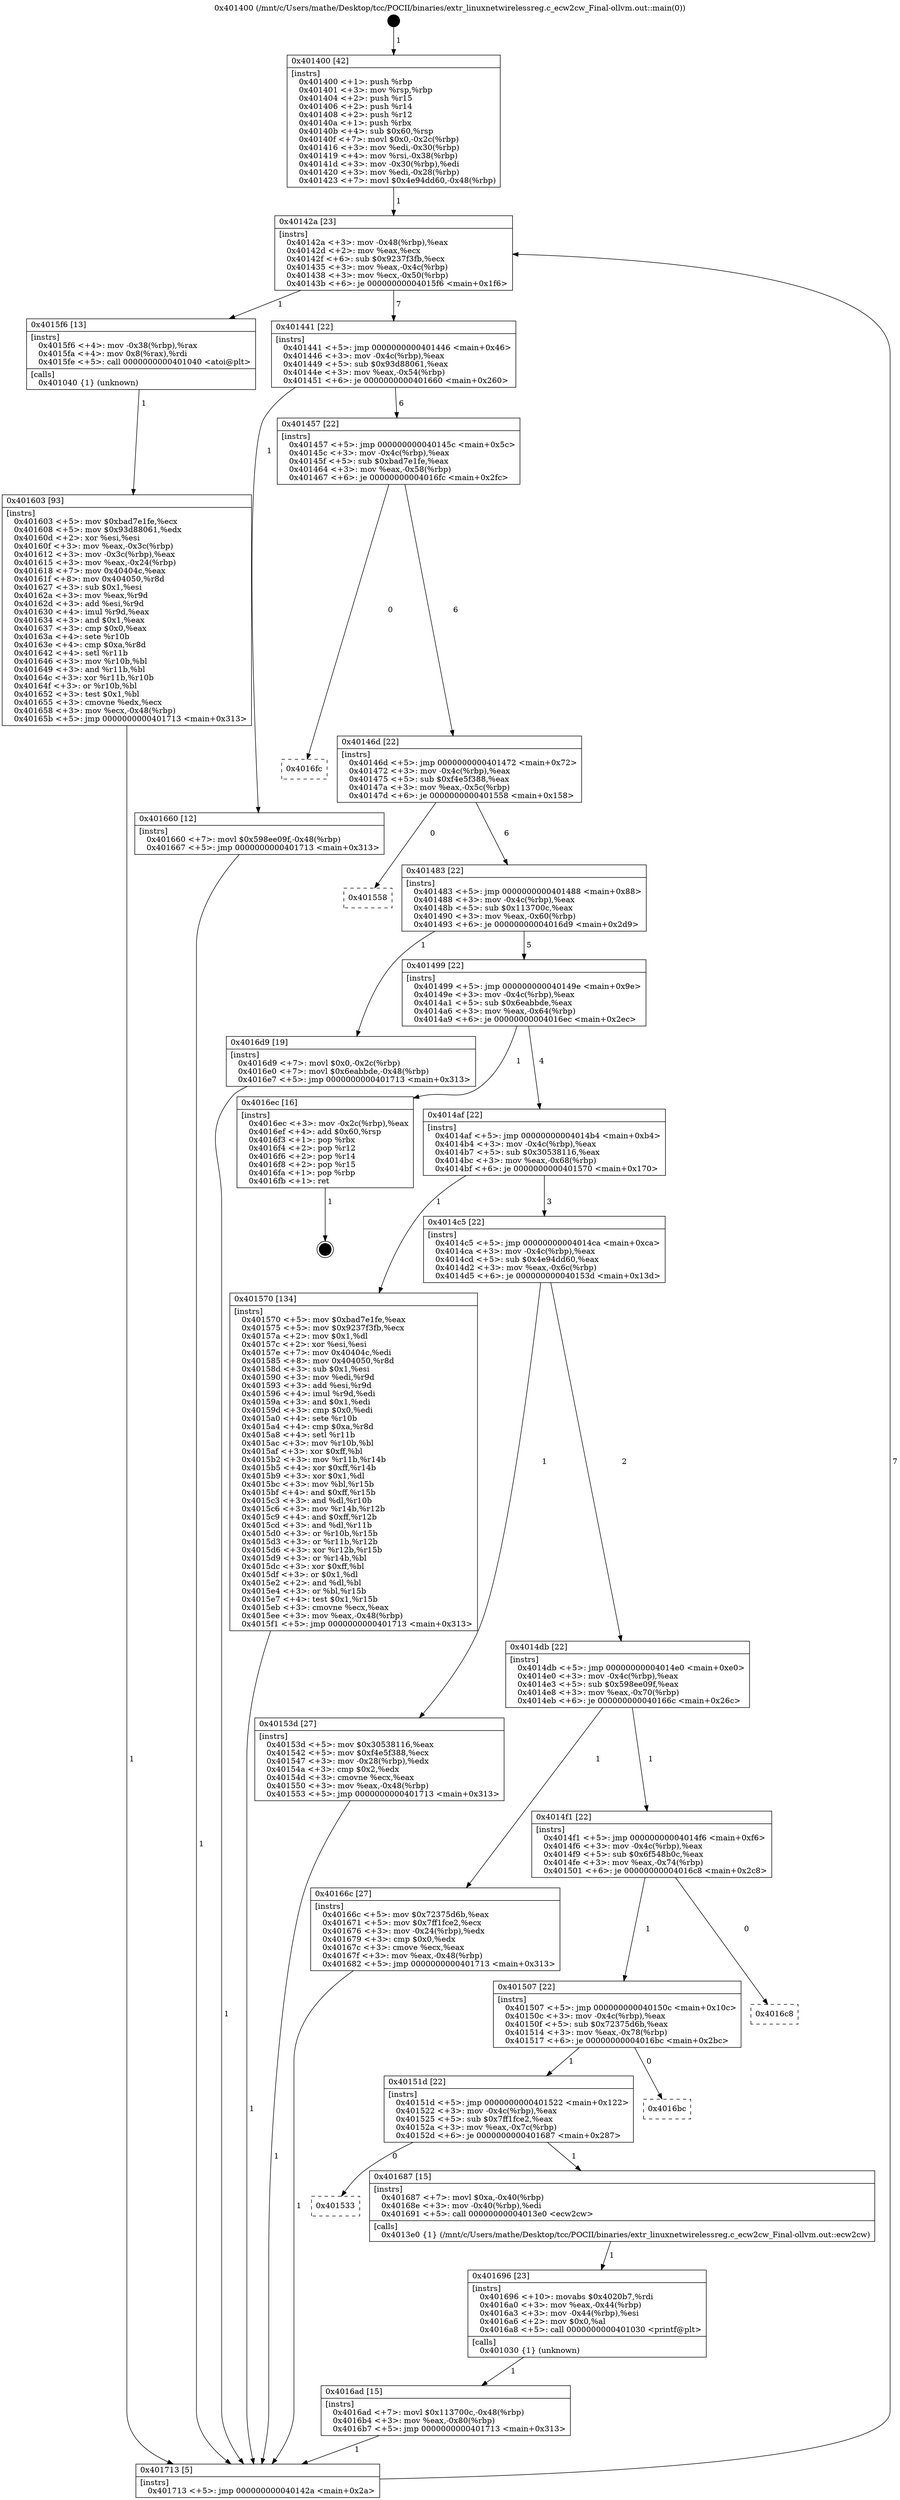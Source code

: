 digraph "0x401400" {
  label = "0x401400 (/mnt/c/Users/mathe/Desktop/tcc/POCII/binaries/extr_linuxnetwirelessreg.c_ecw2cw_Final-ollvm.out::main(0))"
  labelloc = "t"
  node[shape=record]

  Entry [label="",width=0.3,height=0.3,shape=circle,fillcolor=black,style=filled]
  "0x40142a" [label="{
     0x40142a [23]\l
     | [instrs]\l
     &nbsp;&nbsp;0x40142a \<+3\>: mov -0x48(%rbp),%eax\l
     &nbsp;&nbsp;0x40142d \<+2\>: mov %eax,%ecx\l
     &nbsp;&nbsp;0x40142f \<+6\>: sub $0x9237f3fb,%ecx\l
     &nbsp;&nbsp;0x401435 \<+3\>: mov %eax,-0x4c(%rbp)\l
     &nbsp;&nbsp;0x401438 \<+3\>: mov %ecx,-0x50(%rbp)\l
     &nbsp;&nbsp;0x40143b \<+6\>: je 00000000004015f6 \<main+0x1f6\>\l
  }"]
  "0x4015f6" [label="{
     0x4015f6 [13]\l
     | [instrs]\l
     &nbsp;&nbsp;0x4015f6 \<+4\>: mov -0x38(%rbp),%rax\l
     &nbsp;&nbsp;0x4015fa \<+4\>: mov 0x8(%rax),%rdi\l
     &nbsp;&nbsp;0x4015fe \<+5\>: call 0000000000401040 \<atoi@plt\>\l
     | [calls]\l
     &nbsp;&nbsp;0x401040 \{1\} (unknown)\l
  }"]
  "0x401441" [label="{
     0x401441 [22]\l
     | [instrs]\l
     &nbsp;&nbsp;0x401441 \<+5\>: jmp 0000000000401446 \<main+0x46\>\l
     &nbsp;&nbsp;0x401446 \<+3\>: mov -0x4c(%rbp),%eax\l
     &nbsp;&nbsp;0x401449 \<+5\>: sub $0x93d88061,%eax\l
     &nbsp;&nbsp;0x40144e \<+3\>: mov %eax,-0x54(%rbp)\l
     &nbsp;&nbsp;0x401451 \<+6\>: je 0000000000401660 \<main+0x260\>\l
  }"]
  Exit [label="",width=0.3,height=0.3,shape=circle,fillcolor=black,style=filled,peripheries=2]
  "0x401660" [label="{
     0x401660 [12]\l
     | [instrs]\l
     &nbsp;&nbsp;0x401660 \<+7\>: movl $0x598ee09f,-0x48(%rbp)\l
     &nbsp;&nbsp;0x401667 \<+5\>: jmp 0000000000401713 \<main+0x313\>\l
  }"]
  "0x401457" [label="{
     0x401457 [22]\l
     | [instrs]\l
     &nbsp;&nbsp;0x401457 \<+5\>: jmp 000000000040145c \<main+0x5c\>\l
     &nbsp;&nbsp;0x40145c \<+3\>: mov -0x4c(%rbp),%eax\l
     &nbsp;&nbsp;0x40145f \<+5\>: sub $0xbad7e1fe,%eax\l
     &nbsp;&nbsp;0x401464 \<+3\>: mov %eax,-0x58(%rbp)\l
     &nbsp;&nbsp;0x401467 \<+6\>: je 00000000004016fc \<main+0x2fc\>\l
  }"]
  "0x4016ad" [label="{
     0x4016ad [15]\l
     | [instrs]\l
     &nbsp;&nbsp;0x4016ad \<+7\>: movl $0x113700c,-0x48(%rbp)\l
     &nbsp;&nbsp;0x4016b4 \<+3\>: mov %eax,-0x80(%rbp)\l
     &nbsp;&nbsp;0x4016b7 \<+5\>: jmp 0000000000401713 \<main+0x313\>\l
  }"]
  "0x4016fc" [label="{
     0x4016fc\l
  }", style=dashed]
  "0x40146d" [label="{
     0x40146d [22]\l
     | [instrs]\l
     &nbsp;&nbsp;0x40146d \<+5\>: jmp 0000000000401472 \<main+0x72\>\l
     &nbsp;&nbsp;0x401472 \<+3\>: mov -0x4c(%rbp),%eax\l
     &nbsp;&nbsp;0x401475 \<+5\>: sub $0xf4e5f388,%eax\l
     &nbsp;&nbsp;0x40147a \<+3\>: mov %eax,-0x5c(%rbp)\l
     &nbsp;&nbsp;0x40147d \<+6\>: je 0000000000401558 \<main+0x158\>\l
  }"]
  "0x401696" [label="{
     0x401696 [23]\l
     | [instrs]\l
     &nbsp;&nbsp;0x401696 \<+10\>: movabs $0x4020b7,%rdi\l
     &nbsp;&nbsp;0x4016a0 \<+3\>: mov %eax,-0x44(%rbp)\l
     &nbsp;&nbsp;0x4016a3 \<+3\>: mov -0x44(%rbp),%esi\l
     &nbsp;&nbsp;0x4016a6 \<+2\>: mov $0x0,%al\l
     &nbsp;&nbsp;0x4016a8 \<+5\>: call 0000000000401030 \<printf@plt\>\l
     | [calls]\l
     &nbsp;&nbsp;0x401030 \{1\} (unknown)\l
  }"]
  "0x401558" [label="{
     0x401558\l
  }", style=dashed]
  "0x401483" [label="{
     0x401483 [22]\l
     | [instrs]\l
     &nbsp;&nbsp;0x401483 \<+5\>: jmp 0000000000401488 \<main+0x88\>\l
     &nbsp;&nbsp;0x401488 \<+3\>: mov -0x4c(%rbp),%eax\l
     &nbsp;&nbsp;0x40148b \<+5\>: sub $0x113700c,%eax\l
     &nbsp;&nbsp;0x401490 \<+3\>: mov %eax,-0x60(%rbp)\l
     &nbsp;&nbsp;0x401493 \<+6\>: je 00000000004016d9 \<main+0x2d9\>\l
  }"]
  "0x401533" [label="{
     0x401533\l
  }", style=dashed]
  "0x4016d9" [label="{
     0x4016d9 [19]\l
     | [instrs]\l
     &nbsp;&nbsp;0x4016d9 \<+7\>: movl $0x0,-0x2c(%rbp)\l
     &nbsp;&nbsp;0x4016e0 \<+7\>: movl $0x6eabbde,-0x48(%rbp)\l
     &nbsp;&nbsp;0x4016e7 \<+5\>: jmp 0000000000401713 \<main+0x313\>\l
  }"]
  "0x401499" [label="{
     0x401499 [22]\l
     | [instrs]\l
     &nbsp;&nbsp;0x401499 \<+5\>: jmp 000000000040149e \<main+0x9e\>\l
     &nbsp;&nbsp;0x40149e \<+3\>: mov -0x4c(%rbp),%eax\l
     &nbsp;&nbsp;0x4014a1 \<+5\>: sub $0x6eabbde,%eax\l
     &nbsp;&nbsp;0x4014a6 \<+3\>: mov %eax,-0x64(%rbp)\l
     &nbsp;&nbsp;0x4014a9 \<+6\>: je 00000000004016ec \<main+0x2ec\>\l
  }"]
  "0x401687" [label="{
     0x401687 [15]\l
     | [instrs]\l
     &nbsp;&nbsp;0x401687 \<+7\>: movl $0xa,-0x40(%rbp)\l
     &nbsp;&nbsp;0x40168e \<+3\>: mov -0x40(%rbp),%edi\l
     &nbsp;&nbsp;0x401691 \<+5\>: call 00000000004013e0 \<ecw2cw\>\l
     | [calls]\l
     &nbsp;&nbsp;0x4013e0 \{1\} (/mnt/c/Users/mathe/Desktop/tcc/POCII/binaries/extr_linuxnetwirelessreg.c_ecw2cw_Final-ollvm.out::ecw2cw)\l
  }"]
  "0x4016ec" [label="{
     0x4016ec [16]\l
     | [instrs]\l
     &nbsp;&nbsp;0x4016ec \<+3\>: mov -0x2c(%rbp),%eax\l
     &nbsp;&nbsp;0x4016ef \<+4\>: add $0x60,%rsp\l
     &nbsp;&nbsp;0x4016f3 \<+1\>: pop %rbx\l
     &nbsp;&nbsp;0x4016f4 \<+2\>: pop %r12\l
     &nbsp;&nbsp;0x4016f6 \<+2\>: pop %r14\l
     &nbsp;&nbsp;0x4016f8 \<+2\>: pop %r15\l
     &nbsp;&nbsp;0x4016fa \<+1\>: pop %rbp\l
     &nbsp;&nbsp;0x4016fb \<+1\>: ret\l
  }"]
  "0x4014af" [label="{
     0x4014af [22]\l
     | [instrs]\l
     &nbsp;&nbsp;0x4014af \<+5\>: jmp 00000000004014b4 \<main+0xb4\>\l
     &nbsp;&nbsp;0x4014b4 \<+3\>: mov -0x4c(%rbp),%eax\l
     &nbsp;&nbsp;0x4014b7 \<+5\>: sub $0x30538116,%eax\l
     &nbsp;&nbsp;0x4014bc \<+3\>: mov %eax,-0x68(%rbp)\l
     &nbsp;&nbsp;0x4014bf \<+6\>: je 0000000000401570 \<main+0x170\>\l
  }"]
  "0x40151d" [label="{
     0x40151d [22]\l
     | [instrs]\l
     &nbsp;&nbsp;0x40151d \<+5\>: jmp 0000000000401522 \<main+0x122\>\l
     &nbsp;&nbsp;0x401522 \<+3\>: mov -0x4c(%rbp),%eax\l
     &nbsp;&nbsp;0x401525 \<+5\>: sub $0x7ff1fce2,%eax\l
     &nbsp;&nbsp;0x40152a \<+3\>: mov %eax,-0x7c(%rbp)\l
     &nbsp;&nbsp;0x40152d \<+6\>: je 0000000000401687 \<main+0x287\>\l
  }"]
  "0x401570" [label="{
     0x401570 [134]\l
     | [instrs]\l
     &nbsp;&nbsp;0x401570 \<+5\>: mov $0xbad7e1fe,%eax\l
     &nbsp;&nbsp;0x401575 \<+5\>: mov $0x9237f3fb,%ecx\l
     &nbsp;&nbsp;0x40157a \<+2\>: mov $0x1,%dl\l
     &nbsp;&nbsp;0x40157c \<+2\>: xor %esi,%esi\l
     &nbsp;&nbsp;0x40157e \<+7\>: mov 0x40404c,%edi\l
     &nbsp;&nbsp;0x401585 \<+8\>: mov 0x404050,%r8d\l
     &nbsp;&nbsp;0x40158d \<+3\>: sub $0x1,%esi\l
     &nbsp;&nbsp;0x401590 \<+3\>: mov %edi,%r9d\l
     &nbsp;&nbsp;0x401593 \<+3\>: add %esi,%r9d\l
     &nbsp;&nbsp;0x401596 \<+4\>: imul %r9d,%edi\l
     &nbsp;&nbsp;0x40159a \<+3\>: and $0x1,%edi\l
     &nbsp;&nbsp;0x40159d \<+3\>: cmp $0x0,%edi\l
     &nbsp;&nbsp;0x4015a0 \<+4\>: sete %r10b\l
     &nbsp;&nbsp;0x4015a4 \<+4\>: cmp $0xa,%r8d\l
     &nbsp;&nbsp;0x4015a8 \<+4\>: setl %r11b\l
     &nbsp;&nbsp;0x4015ac \<+3\>: mov %r10b,%bl\l
     &nbsp;&nbsp;0x4015af \<+3\>: xor $0xff,%bl\l
     &nbsp;&nbsp;0x4015b2 \<+3\>: mov %r11b,%r14b\l
     &nbsp;&nbsp;0x4015b5 \<+4\>: xor $0xff,%r14b\l
     &nbsp;&nbsp;0x4015b9 \<+3\>: xor $0x1,%dl\l
     &nbsp;&nbsp;0x4015bc \<+3\>: mov %bl,%r15b\l
     &nbsp;&nbsp;0x4015bf \<+4\>: and $0xff,%r15b\l
     &nbsp;&nbsp;0x4015c3 \<+3\>: and %dl,%r10b\l
     &nbsp;&nbsp;0x4015c6 \<+3\>: mov %r14b,%r12b\l
     &nbsp;&nbsp;0x4015c9 \<+4\>: and $0xff,%r12b\l
     &nbsp;&nbsp;0x4015cd \<+3\>: and %dl,%r11b\l
     &nbsp;&nbsp;0x4015d0 \<+3\>: or %r10b,%r15b\l
     &nbsp;&nbsp;0x4015d3 \<+3\>: or %r11b,%r12b\l
     &nbsp;&nbsp;0x4015d6 \<+3\>: xor %r12b,%r15b\l
     &nbsp;&nbsp;0x4015d9 \<+3\>: or %r14b,%bl\l
     &nbsp;&nbsp;0x4015dc \<+3\>: xor $0xff,%bl\l
     &nbsp;&nbsp;0x4015df \<+3\>: or $0x1,%dl\l
     &nbsp;&nbsp;0x4015e2 \<+2\>: and %dl,%bl\l
     &nbsp;&nbsp;0x4015e4 \<+3\>: or %bl,%r15b\l
     &nbsp;&nbsp;0x4015e7 \<+4\>: test $0x1,%r15b\l
     &nbsp;&nbsp;0x4015eb \<+3\>: cmovne %ecx,%eax\l
     &nbsp;&nbsp;0x4015ee \<+3\>: mov %eax,-0x48(%rbp)\l
     &nbsp;&nbsp;0x4015f1 \<+5\>: jmp 0000000000401713 \<main+0x313\>\l
  }"]
  "0x4014c5" [label="{
     0x4014c5 [22]\l
     | [instrs]\l
     &nbsp;&nbsp;0x4014c5 \<+5\>: jmp 00000000004014ca \<main+0xca\>\l
     &nbsp;&nbsp;0x4014ca \<+3\>: mov -0x4c(%rbp),%eax\l
     &nbsp;&nbsp;0x4014cd \<+5\>: sub $0x4e94dd60,%eax\l
     &nbsp;&nbsp;0x4014d2 \<+3\>: mov %eax,-0x6c(%rbp)\l
     &nbsp;&nbsp;0x4014d5 \<+6\>: je 000000000040153d \<main+0x13d\>\l
  }"]
  "0x4016bc" [label="{
     0x4016bc\l
  }", style=dashed]
  "0x40153d" [label="{
     0x40153d [27]\l
     | [instrs]\l
     &nbsp;&nbsp;0x40153d \<+5\>: mov $0x30538116,%eax\l
     &nbsp;&nbsp;0x401542 \<+5\>: mov $0xf4e5f388,%ecx\l
     &nbsp;&nbsp;0x401547 \<+3\>: mov -0x28(%rbp),%edx\l
     &nbsp;&nbsp;0x40154a \<+3\>: cmp $0x2,%edx\l
     &nbsp;&nbsp;0x40154d \<+3\>: cmovne %ecx,%eax\l
     &nbsp;&nbsp;0x401550 \<+3\>: mov %eax,-0x48(%rbp)\l
     &nbsp;&nbsp;0x401553 \<+5\>: jmp 0000000000401713 \<main+0x313\>\l
  }"]
  "0x4014db" [label="{
     0x4014db [22]\l
     | [instrs]\l
     &nbsp;&nbsp;0x4014db \<+5\>: jmp 00000000004014e0 \<main+0xe0\>\l
     &nbsp;&nbsp;0x4014e0 \<+3\>: mov -0x4c(%rbp),%eax\l
     &nbsp;&nbsp;0x4014e3 \<+5\>: sub $0x598ee09f,%eax\l
     &nbsp;&nbsp;0x4014e8 \<+3\>: mov %eax,-0x70(%rbp)\l
     &nbsp;&nbsp;0x4014eb \<+6\>: je 000000000040166c \<main+0x26c\>\l
  }"]
  "0x401713" [label="{
     0x401713 [5]\l
     | [instrs]\l
     &nbsp;&nbsp;0x401713 \<+5\>: jmp 000000000040142a \<main+0x2a\>\l
  }"]
  "0x401400" [label="{
     0x401400 [42]\l
     | [instrs]\l
     &nbsp;&nbsp;0x401400 \<+1\>: push %rbp\l
     &nbsp;&nbsp;0x401401 \<+3\>: mov %rsp,%rbp\l
     &nbsp;&nbsp;0x401404 \<+2\>: push %r15\l
     &nbsp;&nbsp;0x401406 \<+2\>: push %r14\l
     &nbsp;&nbsp;0x401408 \<+2\>: push %r12\l
     &nbsp;&nbsp;0x40140a \<+1\>: push %rbx\l
     &nbsp;&nbsp;0x40140b \<+4\>: sub $0x60,%rsp\l
     &nbsp;&nbsp;0x40140f \<+7\>: movl $0x0,-0x2c(%rbp)\l
     &nbsp;&nbsp;0x401416 \<+3\>: mov %edi,-0x30(%rbp)\l
     &nbsp;&nbsp;0x401419 \<+4\>: mov %rsi,-0x38(%rbp)\l
     &nbsp;&nbsp;0x40141d \<+3\>: mov -0x30(%rbp),%edi\l
     &nbsp;&nbsp;0x401420 \<+3\>: mov %edi,-0x28(%rbp)\l
     &nbsp;&nbsp;0x401423 \<+7\>: movl $0x4e94dd60,-0x48(%rbp)\l
  }"]
  "0x401603" [label="{
     0x401603 [93]\l
     | [instrs]\l
     &nbsp;&nbsp;0x401603 \<+5\>: mov $0xbad7e1fe,%ecx\l
     &nbsp;&nbsp;0x401608 \<+5\>: mov $0x93d88061,%edx\l
     &nbsp;&nbsp;0x40160d \<+2\>: xor %esi,%esi\l
     &nbsp;&nbsp;0x40160f \<+3\>: mov %eax,-0x3c(%rbp)\l
     &nbsp;&nbsp;0x401612 \<+3\>: mov -0x3c(%rbp),%eax\l
     &nbsp;&nbsp;0x401615 \<+3\>: mov %eax,-0x24(%rbp)\l
     &nbsp;&nbsp;0x401618 \<+7\>: mov 0x40404c,%eax\l
     &nbsp;&nbsp;0x40161f \<+8\>: mov 0x404050,%r8d\l
     &nbsp;&nbsp;0x401627 \<+3\>: sub $0x1,%esi\l
     &nbsp;&nbsp;0x40162a \<+3\>: mov %eax,%r9d\l
     &nbsp;&nbsp;0x40162d \<+3\>: add %esi,%r9d\l
     &nbsp;&nbsp;0x401630 \<+4\>: imul %r9d,%eax\l
     &nbsp;&nbsp;0x401634 \<+3\>: and $0x1,%eax\l
     &nbsp;&nbsp;0x401637 \<+3\>: cmp $0x0,%eax\l
     &nbsp;&nbsp;0x40163a \<+4\>: sete %r10b\l
     &nbsp;&nbsp;0x40163e \<+4\>: cmp $0xa,%r8d\l
     &nbsp;&nbsp;0x401642 \<+4\>: setl %r11b\l
     &nbsp;&nbsp;0x401646 \<+3\>: mov %r10b,%bl\l
     &nbsp;&nbsp;0x401649 \<+3\>: and %r11b,%bl\l
     &nbsp;&nbsp;0x40164c \<+3\>: xor %r11b,%r10b\l
     &nbsp;&nbsp;0x40164f \<+3\>: or %r10b,%bl\l
     &nbsp;&nbsp;0x401652 \<+3\>: test $0x1,%bl\l
     &nbsp;&nbsp;0x401655 \<+3\>: cmovne %edx,%ecx\l
     &nbsp;&nbsp;0x401658 \<+3\>: mov %ecx,-0x48(%rbp)\l
     &nbsp;&nbsp;0x40165b \<+5\>: jmp 0000000000401713 \<main+0x313\>\l
  }"]
  "0x401507" [label="{
     0x401507 [22]\l
     | [instrs]\l
     &nbsp;&nbsp;0x401507 \<+5\>: jmp 000000000040150c \<main+0x10c\>\l
     &nbsp;&nbsp;0x40150c \<+3\>: mov -0x4c(%rbp),%eax\l
     &nbsp;&nbsp;0x40150f \<+5\>: sub $0x72375d6b,%eax\l
     &nbsp;&nbsp;0x401514 \<+3\>: mov %eax,-0x78(%rbp)\l
     &nbsp;&nbsp;0x401517 \<+6\>: je 00000000004016bc \<main+0x2bc\>\l
  }"]
  "0x40166c" [label="{
     0x40166c [27]\l
     | [instrs]\l
     &nbsp;&nbsp;0x40166c \<+5\>: mov $0x72375d6b,%eax\l
     &nbsp;&nbsp;0x401671 \<+5\>: mov $0x7ff1fce2,%ecx\l
     &nbsp;&nbsp;0x401676 \<+3\>: mov -0x24(%rbp),%edx\l
     &nbsp;&nbsp;0x401679 \<+3\>: cmp $0x0,%edx\l
     &nbsp;&nbsp;0x40167c \<+3\>: cmove %ecx,%eax\l
     &nbsp;&nbsp;0x40167f \<+3\>: mov %eax,-0x48(%rbp)\l
     &nbsp;&nbsp;0x401682 \<+5\>: jmp 0000000000401713 \<main+0x313\>\l
  }"]
  "0x4014f1" [label="{
     0x4014f1 [22]\l
     | [instrs]\l
     &nbsp;&nbsp;0x4014f1 \<+5\>: jmp 00000000004014f6 \<main+0xf6\>\l
     &nbsp;&nbsp;0x4014f6 \<+3\>: mov -0x4c(%rbp),%eax\l
     &nbsp;&nbsp;0x4014f9 \<+5\>: sub $0x6f548b0c,%eax\l
     &nbsp;&nbsp;0x4014fe \<+3\>: mov %eax,-0x74(%rbp)\l
     &nbsp;&nbsp;0x401501 \<+6\>: je 00000000004016c8 \<main+0x2c8\>\l
  }"]
  "0x4016c8" [label="{
     0x4016c8\l
  }", style=dashed]
  Entry -> "0x401400" [label=" 1"]
  "0x40142a" -> "0x4015f6" [label=" 1"]
  "0x40142a" -> "0x401441" [label=" 7"]
  "0x4016ec" -> Exit [label=" 1"]
  "0x401441" -> "0x401660" [label=" 1"]
  "0x401441" -> "0x401457" [label=" 6"]
  "0x4016d9" -> "0x401713" [label=" 1"]
  "0x401457" -> "0x4016fc" [label=" 0"]
  "0x401457" -> "0x40146d" [label=" 6"]
  "0x4016ad" -> "0x401713" [label=" 1"]
  "0x40146d" -> "0x401558" [label=" 0"]
  "0x40146d" -> "0x401483" [label=" 6"]
  "0x401696" -> "0x4016ad" [label=" 1"]
  "0x401483" -> "0x4016d9" [label=" 1"]
  "0x401483" -> "0x401499" [label=" 5"]
  "0x401687" -> "0x401696" [label=" 1"]
  "0x401499" -> "0x4016ec" [label=" 1"]
  "0x401499" -> "0x4014af" [label=" 4"]
  "0x40151d" -> "0x401533" [label=" 0"]
  "0x4014af" -> "0x401570" [label=" 1"]
  "0x4014af" -> "0x4014c5" [label=" 3"]
  "0x40151d" -> "0x401687" [label=" 1"]
  "0x4014c5" -> "0x40153d" [label=" 1"]
  "0x4014c5" -> "0x4014db" [label=" 2"]
  "0x40153d" -> "0x401713" [label=" 1"]
  "0x401400" -> "0x40142a" [label=" 1"]
  "0x401713" -> "0x40142a" [label=" 7"]
  "0x401570" -> "0x401713" [label=" 1"]
  "0x4015f6" -> "0x401603" [label=" 1"]
  "0x401603" -> "0x401713" [label=" 1"]
  "0x401660" -> "0x401713" [label=" 1"]
  "0x401507" -> "0x40151d" [label=" 1"]
  "0x4014db" -> "0x40166c" [label=" 1"]
  "0x4014db" -> "0x4014f1" [label=" 1"]
  "0x40166c" -> "0x401713" [label=" 1"]
  "0x401507" -> "0x4016bc" [label=" 0"]
  "0x4014f1" -> "0x4016c8" [label=" 0"]
  "0x4014f1" -> "0x401507" [label=" 1"]
}
